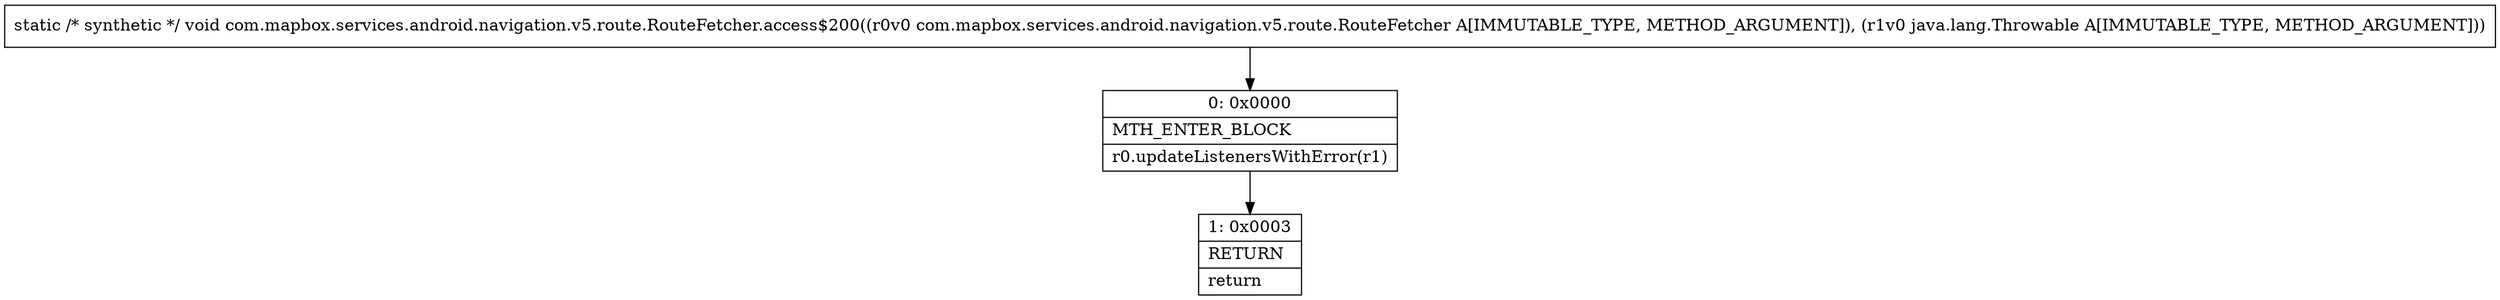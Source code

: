 digraph "CFG forcom.mapbox.services.android.navigation.v5.route.RouteFetcher.access$200(Lcom\/mapbox\/services\/android\/navigation\/v5\/route\/RouteFetcher;Ljava\/lang\/Throwable;)V" {
Node_0 [shape=record,label="{0\:\ 0x0000|MTH_ENTER_BLOCK\l|r0.updateListenersWithError(r1)\l}"];
Node_1 [shape=record,label="{1\:\ 0x0003|RETURN\l|return\l}"];
MethodNode[shape=record,label="{static \/* synthetic *\/ void com.mapbox.services.android.navigation.v5.route.RouteFetcher.access$200((r0v0 com.mapbox.services.android.navigation.v5.route.RouteFetcher A[IMMUTABLE_TYPE, METHOD_ARGUMENT]), (r1v0 java.lang.Throwable A[IMMUTABLE_TYPE, METHOD_ARGUMENT])) }"];
MethodNode -> Node_0;
Node_0 -> Node_1;
}

